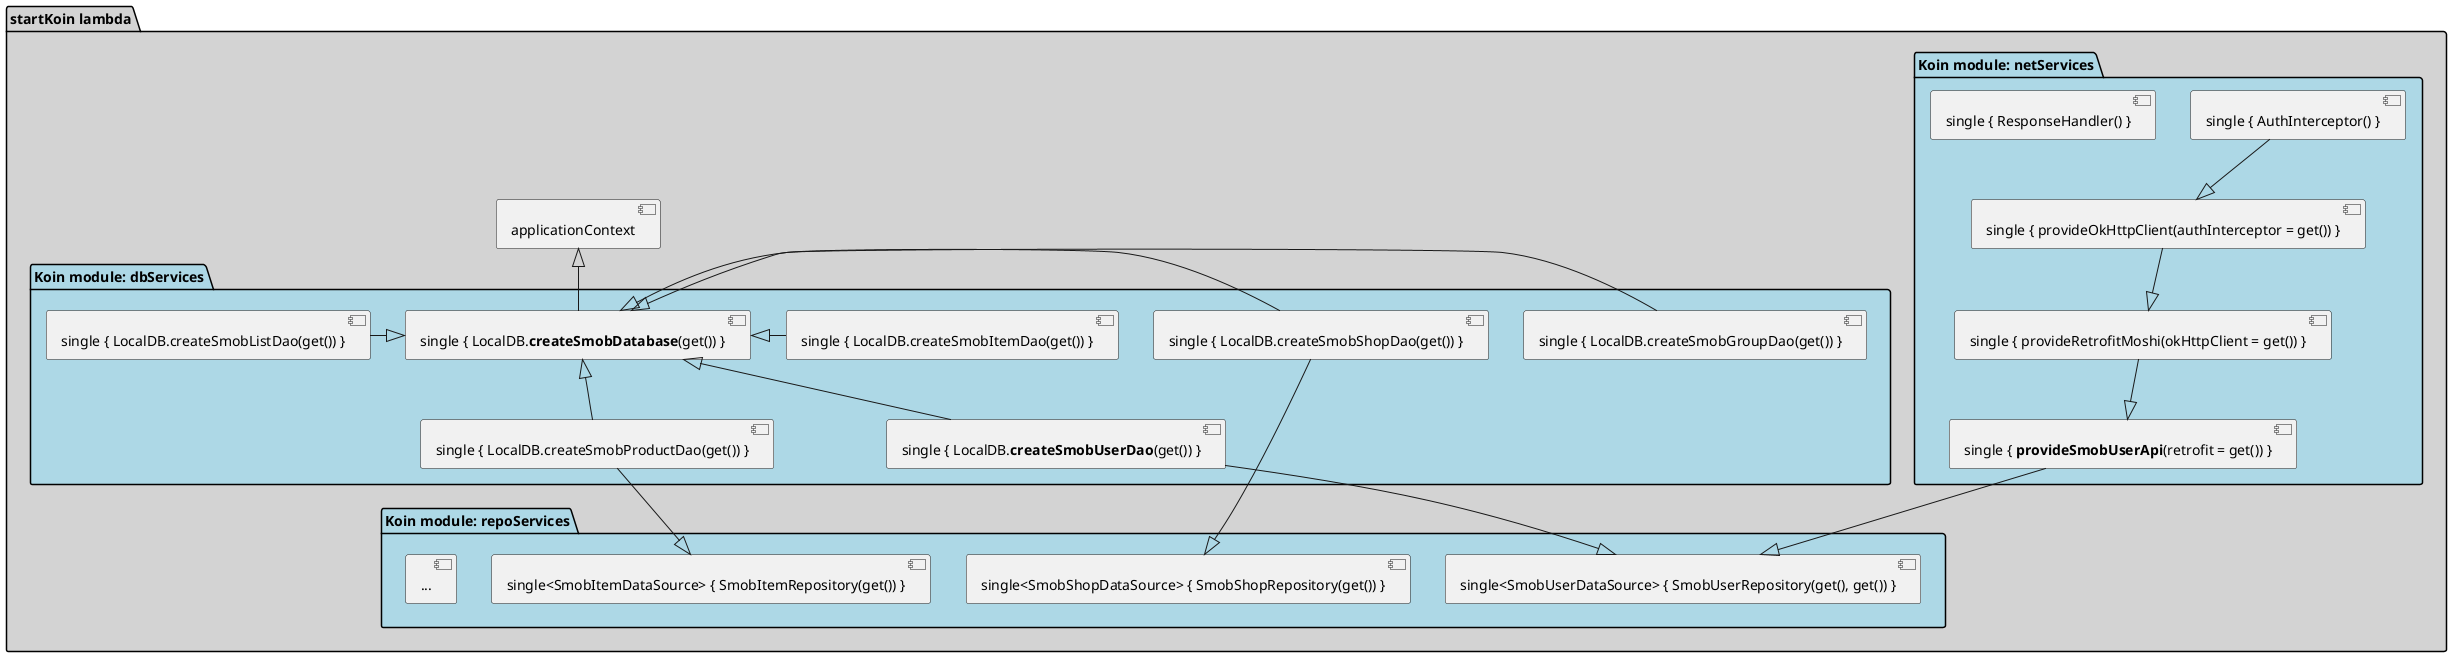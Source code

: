 @startuml
package "startKoin lambda" #Lightgray {

    package "Koin module: dbServices" #Lightblue {
        [single { LocalDB.createSmobItemDao(get()) }]          -left-|>    [single { LocalDB.**createSmobDatabase**(get()) }]
        together {
            [single { LocalDB.createSmobProductDao(get()) }]    -up-|>     [single { LocalDB.**createSmobDatabase**(get()) }]
            [single { LocalDB.createSmobShopDao(get()) }]       -left-|>   [single { LocalDB.**createSmobDatabase**(get()) }]
        }
        [single { LocalDB.createSmobListDao(get()) }]          -right-|>  [single { LocalDB.**createSmobDatabase**(get()) }]
        together {
            [single { LocalDB.**createSmobUserDao**(get()) }]  -up-|>      [single { LocalDB.**createSmobDatabase**(get()) }]
            [single { LocalDB.createSmobGroupDao(get()) }]     -right-|>   [single { LocalDB.**createSmobDatabase**(get()) }]
        }
    }

    [applicationContext]<|-down-[single { LocalDB.**createSmobDatabase**(get()) }]

    package "Koin module: netServices" #Lightblue {
        together {
            [single { AuthInterceptor() }]
            [single { provideOkHttpClient(authInterceptor = get()) }] <|-up- [single { AuthInterceptor() }]
            [single { provideRetrofitMoshi(okHttpClient = get()) }] <|-up- [single { provideOkHttpClient(authInterceptor = get()) }]
            [single { **provideSmobUserApi**(retrofit = get()) }] <|-up- [single { provideRetrofitMoshi(okHttpClient = get()) }]
        }
        [single { ResponseHandler() }]
    }

    package "Koin module: repoServices" #Lightblue {
        together {
            [single<SmobUserDataSource> { SmobUserRepository(get(), get()) }] <|-up- [single { LocalDB.**createSmobUserDao**(get()) }]
            [single<SmobUserDataSource> { SmobUserRepository(get(), get()) }] <|-up- [single { **provideSmobUserApi**(retrofit = get()) }]
            [single<SmobItemDataSource> { SmobItemRepository(get()) }]        <|-up- [single { LocalDB.createSmobProductDao(get()) }]
            [single<SmobShopDataSource> { SmobShopRepository(get()) }]        <|-up- [single { LocalDB.createSmobShopDao(get()) }]
            [...]
        }
    }
@enduml